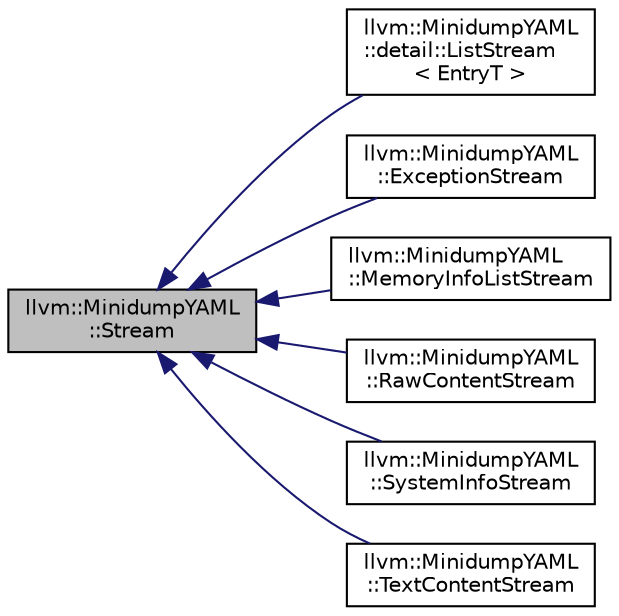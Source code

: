 digraph "llvm::MinidumpYAML::Stream"
{
 // LATEX_PDF_SIZE
  bgcolor="transparent";
  edge [fontname="Helvetica",fontsize="10",labelfontname="Helvetica",labelfontsize="10"];
  node [fontname="Helvetica",fontsize="10",shape=record];
  rankdir="LR";
  Node1 [label="llvm::MinidumpYAML\l::Stream",height=0.2,width=0.4,color="black", fillcolor="grey75", style="filled", fontcolor="black",tooltip="The base class for all minidump streams."];
  Node1 -> Node2 [dir="back",color="midnightblue",fontsize="10",style="solid",fontname="Helvetica"];
  Node2 [label="llvm::MinidumpYAML\l::detail::ListStream\l\< EntryT \>",height=0.2,width=0.4,color="black",URL="$structllvm_1_1MinidumpYAML_1_1detail_1_1ListStream.html",tooltip="A stream representing a list of abstract entries in a minidump stream."];
  Node1 -> Node3 [dir="back",color="midnightblue",fontsize="10",style="solid",fontname="Helvetica"];
  Node3 [label="llvm::MinidumpYAML\l::ExceptionStream",height=0.2,width=0.4,color="black",URL="$structllvm_1_1MinidumpYAML_1_1ExceptionStream.html",tooltip="ExceptionStream minidump stream."];
  Node1 -> Node4 [dir="back",color="midnightblue",fontsize="10",style="solid",fontname="Helvetica"];
  Node4 [label="llvm::MinidumpYAML\l::MemoryInfoListStream",height=0.2,width=0.4,color="black",URL="$structllvm_1_1MinidumpYAML_1_1MemoryInfoListStream.html",tooltip="A structure containing the list of MemoryInfo entries comprising a MemoryInfoList stream."];
  Node1 -> Node5 [dir="back",color="midnightblue",fontsize="10",style="solid",fontname="Helvetica"];
  Node5 [label="llvm::MinidumpYAML\l::RawContentStream",height=0.2,width=0.4,color="black",URL="$structllvm_1_1MinidumpYAML_1_1RawContentStream.html",tooltip="A minidump stream represented as a sequence of hex bytes."];
  Node1 -> Node6 [dir="back",color="midnightblue",fontsize="10",style="solid",fontname="Helvetica"];
  Node6 [label="llvm::MinidumpYAML\l::SystemInfoStream",height=0.2,width=0.4,color="black",URL="$structllvm_1_1MinidumpYAML_1_1SystemInfoStream.html",tooltip="SystemInfo minidump stream."];
  Node1 -> Node7 [dir="back",color="midnightblue",fontsize="10",style="solid",fontname="Helvetica"];
  Node7 [label="llvm::MinidumpYAML\l::TextContentStream",height=0.2,width=0.4,color="black",URL="$structllvm_1_1MinidumpYAML_1_1TextContentStream.html",tooltip="A StringRef, which is printed using YAML block notation."];
}
